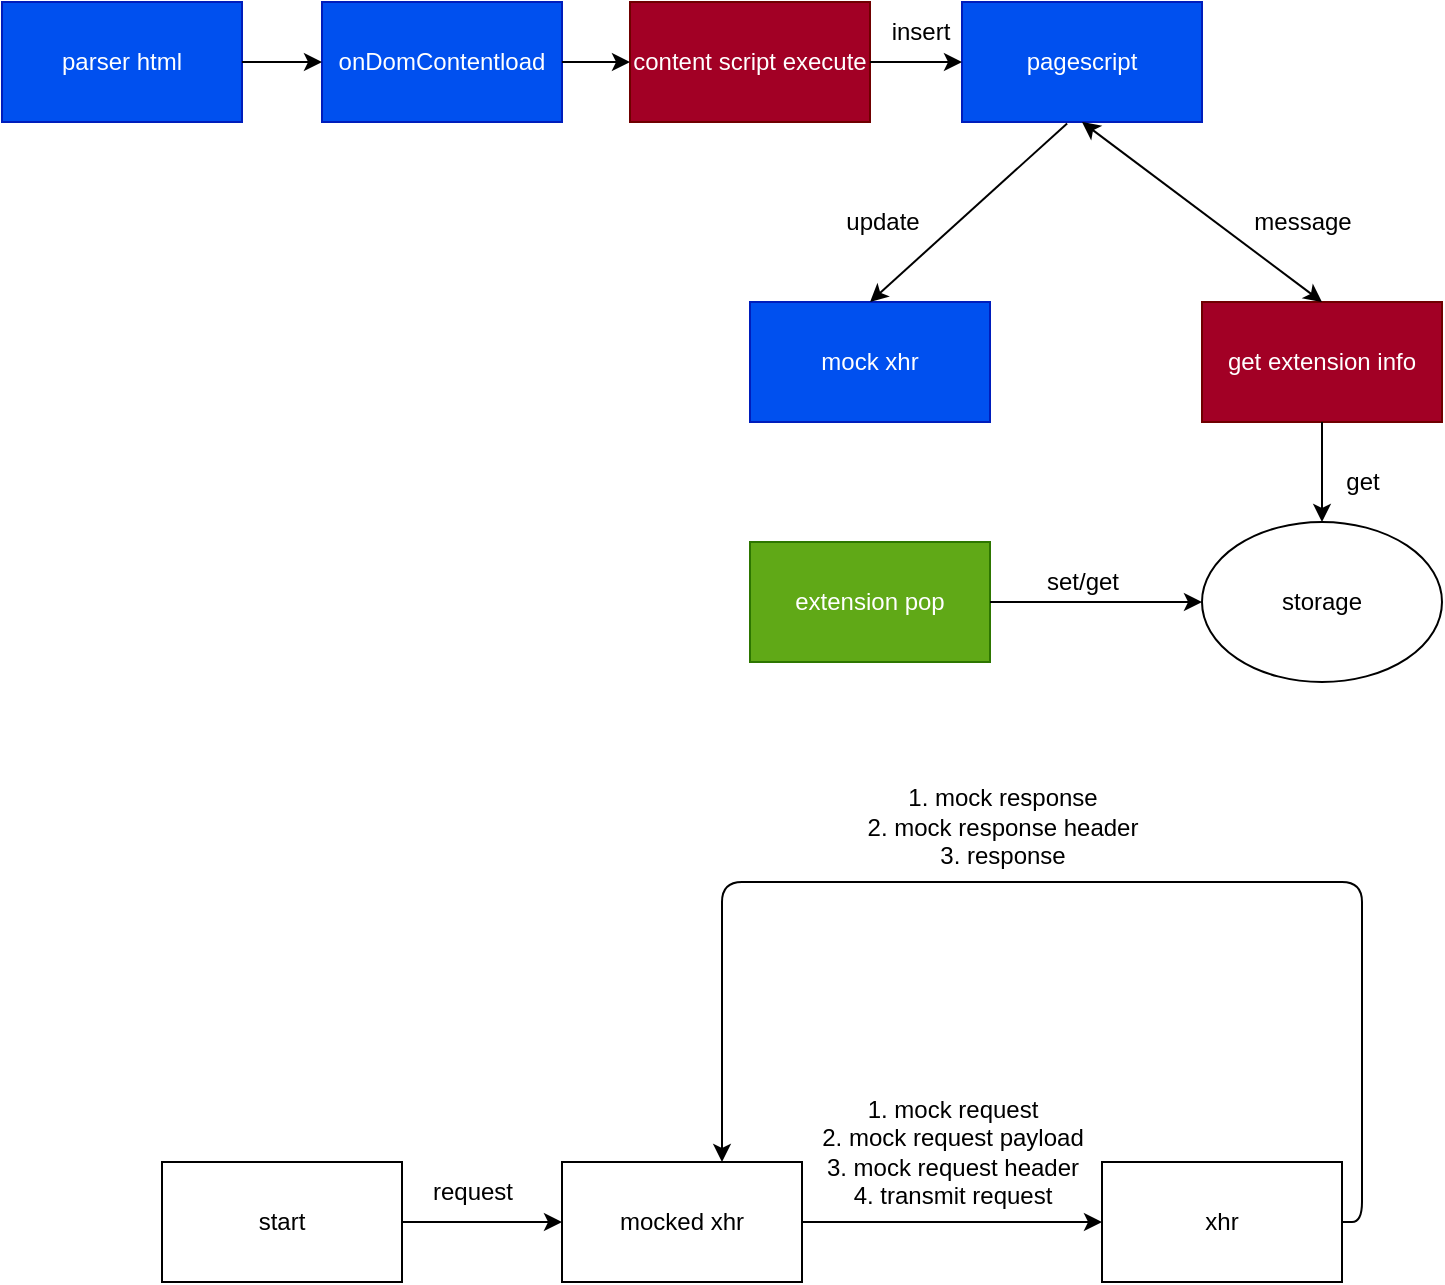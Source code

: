 <mxfile>
    <diagram id="Bf5nT_hid-rADa5GIarX" name="第 1 页">
        <mxGraphModel dx="854" dy="1693" grid="1" gridSize="10" guides="1" tooltips="1" connect="1" arrows="1" fold="1" page="1" pageScale="1" pageWidth="827" pageHeight="1169" math="0" shadow="0">
            <root>
                <mxCell id="0"/>
                <mxCell id="1" parent="0"/>
                <mxCell id="2" value="start" style="rounded=0;whiteSpace=wrap;html=1;" vertex="1" parent="1">
                    <mxGeometry x="120" y="-540" width="120" height="60" as="geometry"/>
                </mxCell>
                <mxCell id="3" value="xhr" style="rounded=0;whiteSpace=wrap;html=1;" vertex="1" parent="1">
                    <mxGeometry x="590" y="-540" width="120" height="60" as="geometry"/>
                </mxCell>
                <mxCell id="4" value="mocked xhr" style="rounded=0;whiteSpace=wrap;html=1;" vertex="1" parent="1">
                    <mxGeometry x="320" y="-540" width="120" height="60" as="geometry"/>
                </mxCell>
                <mxCell id="5" value="" style="endArrow=classic;html=1;exitX=1;exitY=0.5;exitDx=0;exitDy=0;entryX=0;entryY=0.5;entryDx=0;entryDy=0;" edge="1" parent="1" source="2" target="4">
                    <mxGeometry width="50" height="50" relative="1" as="geometry">
                        <mxPoint x="510" y="-440" as="sourcePoint"/>
                        <mxPoint x="280" y="-510" as="targetPoint"/>
                    </mxGeometry>
                </mxCell>
                <mxCell id="6" value="request" style="text;html=1;align=center;verticalAlign=middle;resizable=0;points=[];autosize=1;strokeColor=none;fillColor=none;" vertex="1" parent="1">
                    <mxGeometry x="245" y="-540" width="60" height="30" as="geometry"/>
                </mxCell>
                <mxCell id="7" value="" style="endArrow=classic;html=1;entryX=0;entryY=0.5;entryDx=0;entryDy=0;exitX=1;exitY=0.5;exitDx=0;exitDy=0;" edge="1" parent="1" source="4" target="3">
                    <mxGeometry width="50" height="50" relative="1" as="geometry">
                        <mxPoint x="470" y="-410" as="sourcePoint"/>
                        <mxPoint x="520" y="-460" as="targetPoint"/>
                    </mxGeometry>
                </mxCell>
                <mxCell id="8" value="1. mock request&lt;br&gt;2. mock request payload&lt;br&gt;3. mock request header&lt;br&gt;4. transmit request" style="text;html=1;align=center;verticalAlign=middle;resizable=0;points=[];autosize=1;strokeColor=none;fillColor=none;" vertex="1" parent="1">
                    <mxGeometry x="440" y="-580" width="150" height="70" as="geometry"/>
                </mxCell>
                <mxCell id="9" value="" style="endArrow=classic;html=1;exitX=1;exitY=0.5;exitDx=0;exitDy=0;" edge="1" parent="1" source="3">
                    <mxGeometry width="50" height="50" relative="1" as="geometry">
                        <mxPoint x="430" y="-530" as="sourcePoint"/>
                        <mxPoint x="400" y="-540" as="targetPoint"/>
                        <Array as="points">
                            <mxPoint x="720" y="-510"/>
                            <mxPoint x="720" y="-600"/>
                            <mxPoint x="720" y="-680"/>
                            <mxPoint x="560" y="-680"/>
                            <mxPoint x="400" y="-680"/>
                        </Array>
                    </mxGeometry>
                </mxCell>
                <mxCell id="10" value="&lt;br&gt;1. mock response&lt;br&gt;2. mock response header&lt;br&gt;3. response" style="text;html=1;align=center;verticalAlign=middle;resizable=0;points=[];autosize=1;strokeColor=none;fillColor=none;" vertex="1" parent="1">
                    <mxGeometry x="460" y="-750" width="160" height="70" as="geometry"/>
                </mxCell>
                <mxCell id="11" value="parser html" style="rounded=0;whiteSpace=wrap;html=1;fillColor=#0050ef;fontColor=#ffffff;strokeColor=#001DBC;" vertex="1" parent="1">
                    <mxGeometry x="40" y="-1120" width="120" height="60" as="geometry"/>
                </mxCell>
                <mxCell id="12" value="onDomContentload" style="rounded=0;whiteSpace=wrap;html=1;fillColor=#0050ef;fontColor=#ffffff;strokeColor=#001DBC;" vertex="1" parent="1">
                    <mxGeometry x="200" y="-1120" width="120" height="60" as="geometry"/>
                </mxCell>
                <mxCell id="13" value="content script execute" style="rounded=0;whiteSpace=wrap;html=1;fillColor=#a20025;fontColor=#ffffff;strokeColor=#6F0000;" vertex="1" parent="1">
                    <mxGeometry x="354" y="-1120" width="120" height="60" as="geometry"/>
                </mxCell>
                <mxCell id="14" value="pagescript" style="rounded=0;whiteSpace=wrap;html=1;fillColor=#0050ef;fontColor=#ffffff;strokeColor=#001DBC;" vertex="1" parent="1">
                    <mxGeometry x="520" y="-1120" width="120" height="60" as="geometry"/>
                </mxCell>
                <mxCell id="15" value="mock xhr" style="rounded=0;whiteSpace=wrap;html=1;fillColor=#0050ef;fontColor=#ffffff;strokeColor=#001DBC;" vertex="1" parent="1">
                    <mxGeometry x="414" y="-970" width="120" height="60" as="geometry"/>
                </mxCell>
                <mxCell id="16" value="get extension info" style="rounded=0;whiteSpace=wrap;html=1;fillColor=#a20025;fontColor=#ffffff;strokeColor=#6F0000;" vertex="1" parent="1">
                    <mxGeometry x="640" y="-970" width="120" height="60" as="geometry"/>
                </mxCell>
                <mxCell id="19" value="" style="endArrow=classic;html=1;exitX=0.438;exitY=1.012;exitDx=0;exitDy=0;exitPerimeter=0;entryX=0.5;entryY=0;entryDx=0;entryDy=0;" edge="1" parent="1" source="14" target="15">
                    <mxGeometry width="50" height="50" relative="1" as="geometry">
                        <mxPoint x="370" y="-970" as="sourcePoint"/>
                        <mxPoint x="420" y="-1020" as="targetPoint"/>
                    </mxGeometry>
                </mxCell>
                <mxCell id="21" value="update" style="text;html=1;align=center;verticalAlign=middle;resizable=0;points=[];autosize=1;strokeColor=none;fillColor=none;" vertex="1" parent="1">
                    <mxGeometry x="450" y="-1025" width="60" height="30" as="geometry"/>
                </mxCell>
                <mxCell id="22" value="" style="endArrow=classic;startArrow=classic;html=1;exitX=0.5;exitY=0;exitDx=0;exitDy=0;entryX=0.5;entryY=1;entryDx=0;entryDy=0;" edge="1" parent="1" source="16" target="14">
                    <mxGeometry width="50" height="50" relative="1" as="geometry">
                        <mxPoint x="590" y="-970" as="sourcePoint"/>
                        <mxPoint x="640" y="-1020" as="targetPoint"/>
                    </mxGeometry>
                </mxCell>
                <mxCell id="23" value="message" style="text;html=1;align=center;verticalAlign=middle;resizable=0;points=[];autosize=1;strokeColor=none;fillColor=none;" vertex="1" parent="1">
                    <mxGeometry x="655" y="-1025" width="70" height="30" as="geometry"/>
                </mxCell>
                <mxCell id="24" value="" style="endArrow=classic;html=1;exitX=1;exitY=0.5;exitDx=0;exitDy=0;entryX=0;entryY=0.5;entryDx=0;entryDy=0;" edge="1" parent="1" source="11" target="12">
                    <mxGeometry width="50" height="50" relative="1" as="geometry">
                        <mxPoint x="150" y="-960" as="sourcePoint"/>
                        <mxPoint x="200" y="-1010" as="targetPoint"/>
                    </mxGeometry>
                </mxCell>
                <mxCell id="25" value="" style="endArrow=classic;html=1;exitX=1;exitY=0.5;exitDx=0;exitDy=0;entryX=0;entryY=0.5;entryDx=0;entryDy=0;" edge="1" parent="1" source="12" target="13">
                    <mxGeometry width="50" height="50" relative="1" as="geometry">
                        <mxPoint x="120" y="-960" as="sourcePoint"/>
                        <mxPoint x="170" y="-1010" as="targetPoint"/>
                    </mxGeometry>
                </mxCell>
                <mxCell id="26" value="" style="endArrow=classic;html=1;entryX=0;entryY=0.5;entryDx=0;entryDy=0;exitX=1;exitY=0.5;exitDx=0;exitDy=0;" edge="1" parent="1" source="13" target="14">
                    <mxGeometry width="50" height="50" relative="1" as="geometry">
                        <mxPoint x="210" y="-950" as="sourcePoint"/>
                        <mxPoint x="260" y="-1000" as="targetPoint"/>
                    </mxGeometry>
                </mxCell>
                <mxCell id="27" value="extension pop" style="rounded=0;whiteSpace=wrap;html=1;fillColor=#60a917;fontColor=#ffffff;strokeColor=#2D7600;" vertex="1" parent="1">
                    <mxGeometry x="414" y="-850" width="120" height="60" as="geometry"/>
                </mxCell>
                <mxCell id="28" value="storage" style="ellipse;whiteSpace=wrap;html=1;" vertex="1" parent="1">
                    <mxGeometry x="640" y="-860" width="120" height="80" as="geometry"/>
                </mxCell>
                <mxCell id="30" value="" style="endArrow=classic;html=1;entryX=0;entryY=0.5;entryDx=0;entryDy=0;exitX=1;exitY=0.5;exitDx=0;exitDy=0;" edge="1" parent="1" source="27" target="28">
                    <mxGeometry width="50" height="50" relative="1" as="geometry">
                        <mxPoint x="390" y="-870" as="sourcePoint"/>
                        <mxPoint x="440" y="-920" as="targetPoint"/>
                        <Array as="points"/>
                    </mxGeometry>
                </mxCell>
                <mxCell id="31" value="set/get" style="text;html=1;align=center;verticalAlign=middle;resizable=0;points=[];autosize=1;strokeColor=none;fillColor=none;" vertex="1" parent="1">
                    <mxGeometry x="550" y="-845" width="60" height="30" as="geometry"/>
                </mxCell>
                <mxCell id="32" value="" style="endArrow=classic;html=1;exitX=0.5;exitY=1;exitDx=0;exitDy=0;entryX=0.5;entryY=0;entryDx=0;entryDy=0;" edge="1" parent="1" source="16" target="28">
                    <mxGeometry width="50" height="50" relative="1" as="geometry">
                        <mxPoint x="390" y="-870" as="sourcePoint"/>
                        <mxPoint x="694" y="-862" as="targetPoint"/>
                    </mxGeometry>
                </mxCell>
                <mxCell id="33" value="get" style="text;html=1;align=center;verticalAlign=middle;resizable=0;points=[];autosize=1;strokeColor=none;fillColor=none;" vertex="1" parent="1">
                    <mxGeometry x="700" y="-895" width="40" height="30" as="geometry"/>
                </mxCell>
                <mxCell id="34" value="insert" style="text;html=1;align=center;verticalAlign=middle;resizable=0;points=[];autosize=1;strokeColor=none;fillColor=none;" vertex="1" parent="1">
                    <mxGeometry x="474" y="-1120" width="50" height="30" as="geometry"/>
                </mxCell>
            </root>
        </mxGraphModel>
    </diagram>
</mxfile>